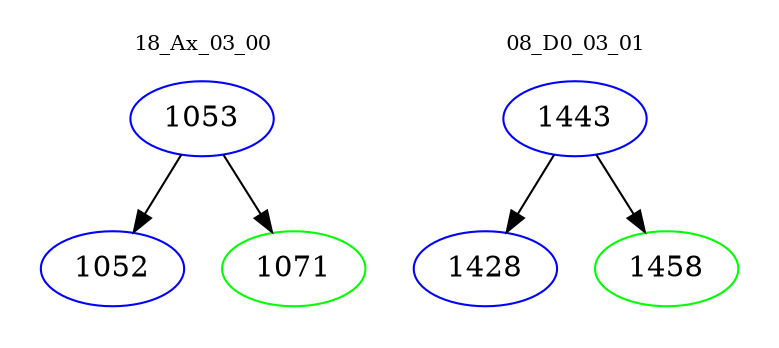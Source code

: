 digraph{
subgraph cluster_0 {
color = white
label = "18_Ax_03_00";
fontsize=10;
T0_1053 [label="1053", color="blue"]
T0_1053 -> T0_1052 [color="black"]
T0_1052 [label="1052", color="blue"]
T0_1053 -> T0_1071 [color="black"]
T0_1071 [label="1071", color="green"]
}
subgraph cluster_1 {
color = white
label = "08_D0_03_01";
fontsize=10;
T1_1443 [label="1443", color="blue"]
T1_1443 -> T1_1428 [color="black"]
T1_1428 [label="1428", color="blue"]
T1_1443 -> T1_1458 [color="black"]
T1_1458 [label="1458", color="green"]
}
}
